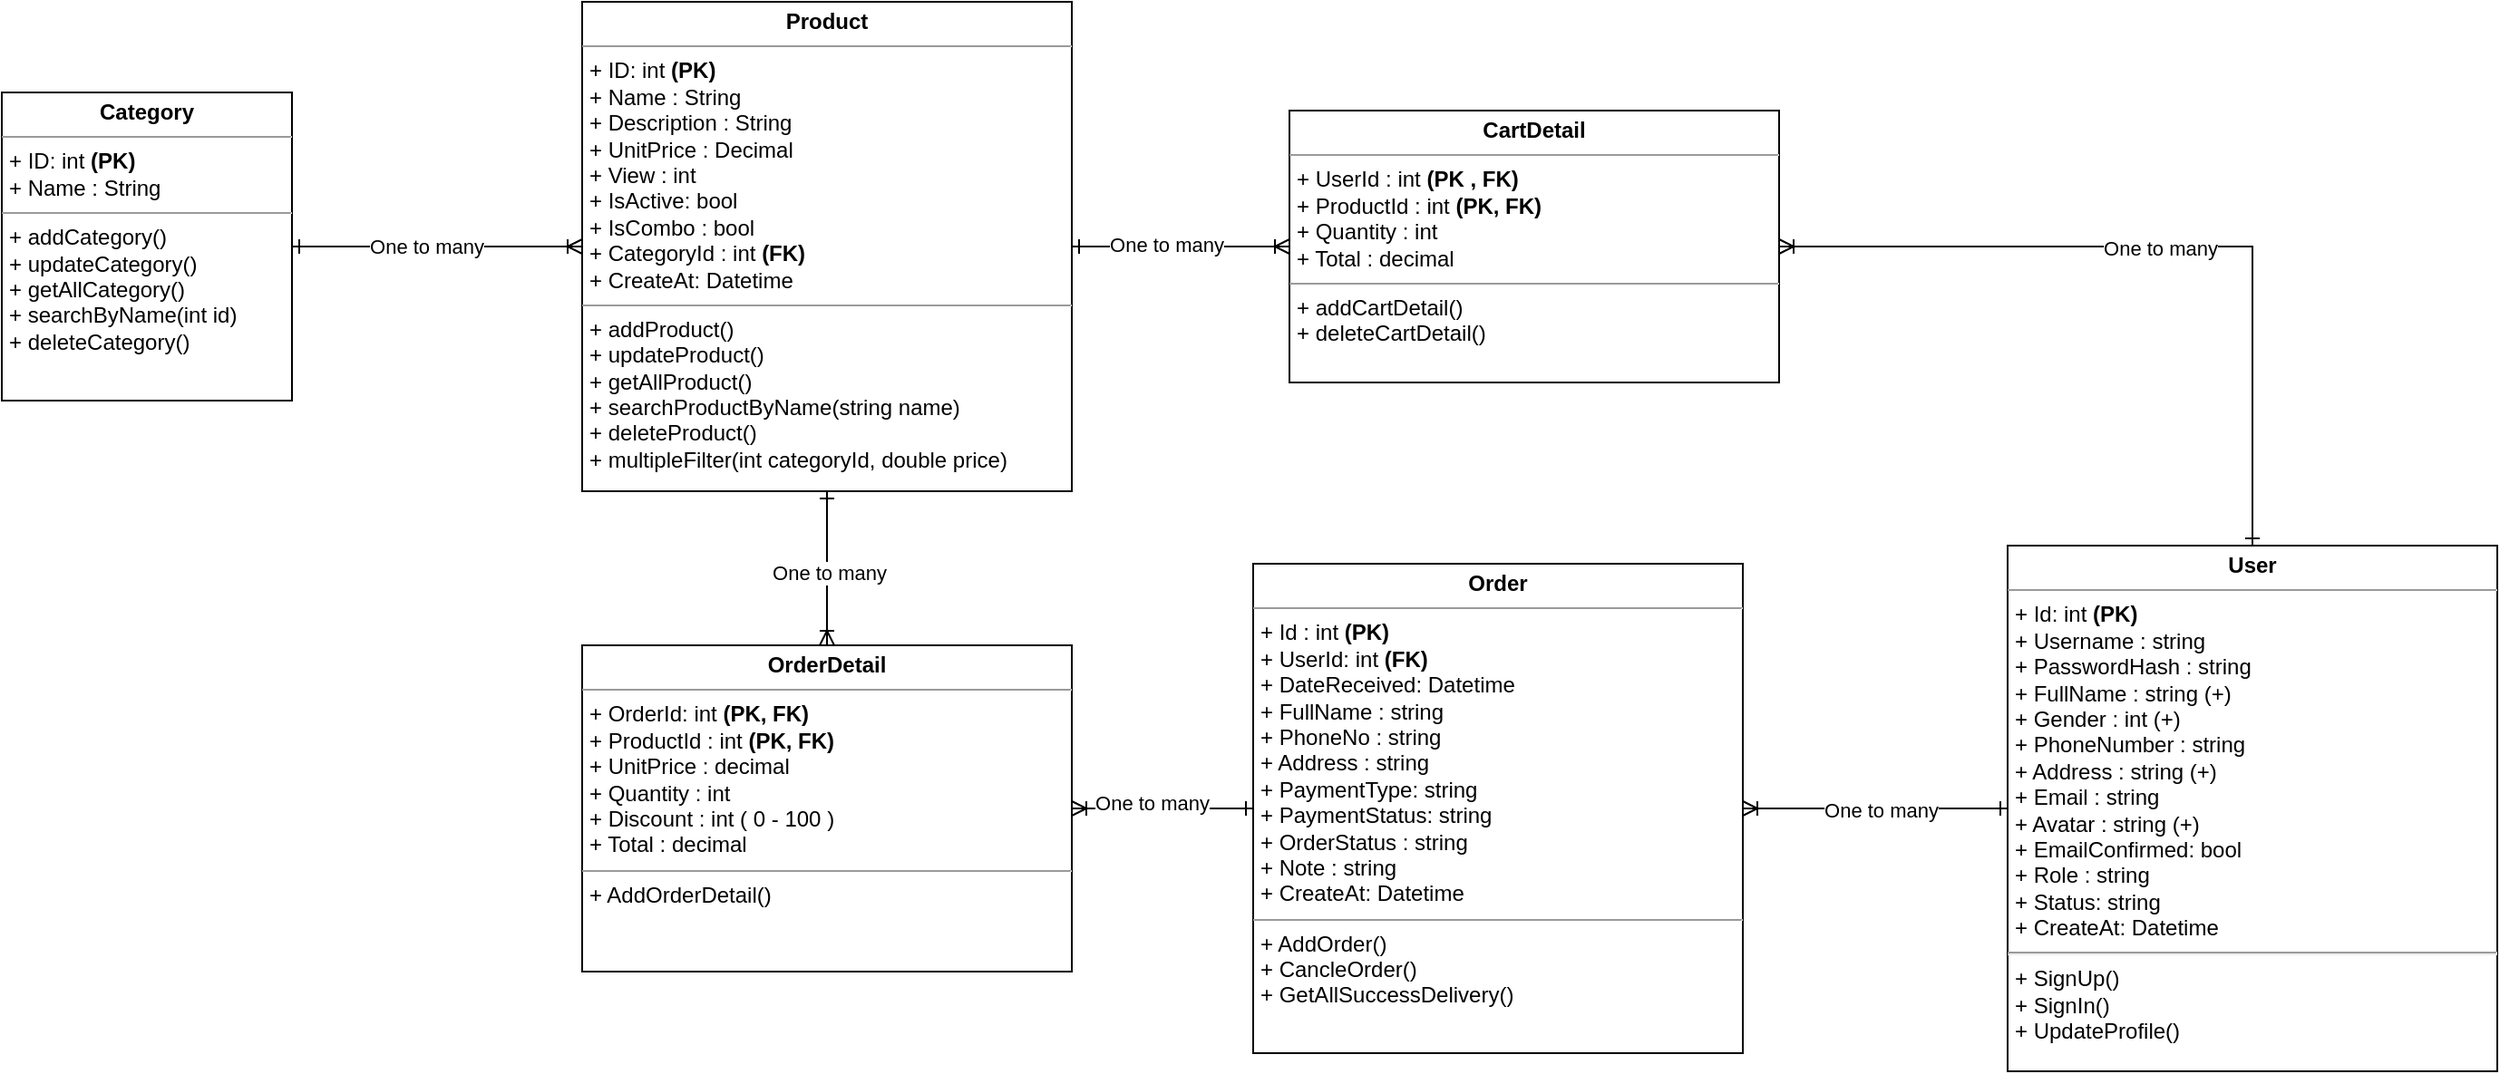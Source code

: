 <mxfile version="24.6.4" type="device">
  <diagram id="C5RBs43oDa-KdzZeNtuy" name="Page-1">
    <mxGraphModel dx="1120" dy="434" grid="1" gridSize="10" guides="1" tooltips="1" connect="1" arrows="1" fold="1" page="1" pageScale="1" pageWidth="827" pageHeight="1169" math="0" shadow="0">
      <root>
        <mxCell id="WIyWlLk6GJQsqaUBKTNV-0" />
        <mxCell id="WIyWlLk6GJQsqaUBKTNV-1" parent="WIyWlLk6GJQsqaUBKTNV-0" />
        <mxCell id="wK_CDSewF1HSAC1yvRm4-5" style="edgeStyle=orthogonalEdgeStyle;rounded=0;orthogonalLoop=1;jettySize=auto;html=1;exitX=1;exitY=0.5;exitDx=0;exitDy=0;entryX=0;entryY=0.5;entryDx=0;entryDy=0;startArrow=ERone;startFill=0;endArrow=ERoneToMany;endFill=0;" parent="WIyWlLk6GJQsqaUBKTNV-1" source="wK_CDSewF1HSAC1yvRm4-0" target="wK_CDSewF1HSAC1yvRm4-1" edge="1">
          <mxGeometry relative="1" as="geometry" />
        </mxCell>
        <mxCell id="wK_CDSewF1HSAC1yvRm4-8" value="One to many" style="edgeLabel;html=1;align=center;verticalAlign=middle;resizable=0;points=[];" parent="wK_CDSewF1HSAC1yvRm4-5" vertex="1" connectable="0">
          <mxGeometry x="-0.077" relative="1" as="geometry">
            <mxPoint as="offset" />
          </mxGeometry>
        </mxCell>
        <mxCell id="wK_CDSewF1HSAC1yvRm4-0" value="&lt;p style=&quot;margin:0px;margin-top:4px;text-align:center;&quot;&gt;&lt;b&gt;Category&lt;/b&gt;&lt;/p&gt;&lt;hr size=&quot;1&quot;&gt;&lt;p style=&quot;margin:0px;margin-left:4px;&quot;&gt;+ ID: int &lt;b&gt;(PK)&lt;/b&gt;&lt;/p&gt;&lt;p style=&quot;margin:0px;margin-left:4px;&quot;&gt;+ Name : String&lt;/p&gt;&lt;hr size=&quot;1&quot;&gt;&lt;p style=&quot;margin:0px;margin-left:4px;&quot;&gt;+ addCategory()&lt;/p&gt;&lt;p style=&quot;margin:0px;margin-left:4px;&quot;&gt;+ updateCategory()&lt;br&gt;+ getAllCategory()&lt;/p&gt;&lt;p style=&quot;margin:0px;margin-left:4px;&quot;&gt;+ searchByName(int id)&lt;/p&gt;&lt;p style=&quot;margin:0px;margin-left:4px;&quot;&gt;+ deleteCategory()&lt;/p&gt;" style="verticalAlign=top;align=left;overflow=fill;fontSize=12;fontFamily=Helvetica;html=1;whiteSpace=wrap;" parent="WIyWlLk6GJQsqaUBKTNV-1" vertex="1">
          <mxGeometry y="200" width="160" height="170" as="geometry" />
        </mxCell>
        <mxCell id="wK_CDSewF1HSAC1yvRm4-15" style="edgeStyle=orthogonalEdgeStyle;rounded=0;orthogonalLoop=1;jettySize=auto;html=1;exitX=1;exitY=0.5;exitDx=0;exitDy=0;startArrow=ERone;startFill=0;endArrow=ERoneToMany;endFill=0;" parent="WIyWlLk6GJQsqaUBKTNV-1" source="wK_CDSewF1HSAC1yvRm4-1" target="wK_CDSewF1HSAC1yvRm4-14" edge="1">
          <mxGeometry relative="1" as="geometry" />
        </mxCell>
        <mxCell id="wK_CDSewF1HSAC1yvRm4-16" value="One to many" style="edgeLabel;html=1;align=center;verticalAlign=middle;resizable=0;points=[];" parent="wK_CDSewF1HSAC1yvRm4-15" vertex="1" connectable="0">
          <mxGeometry x="-0.139" y="1" relative="1" as="geometry">
            <mxPoint as="offset" />
          </mxGeometry>
        </mxCell>
        <mxCell id="wK_CDSewF1HSAC1yvRm4-33" style="edgeStyle=orthogonalEdgeStyle;rounded=0;orthogonalLoop=1;jettySize=auto;html=1;exitX=0.5;exitY=1;exitDx=0;exitDy=0;entryX=0.5;entryY=0;entryDx=0;entryDy=0;endArrow=ERoneToMany;endFill=0;startArrow=ERone;startFill=0;" parent="WIyWlLk6GJQsqaUBKTNV-1" source="wK_CDSewF1HSAC1yvRm4-1" target="wK_CDSewF1HSAC1yvRm4-30" edge="1">
          <mxGeometry relative="1" as="geometry" />
        </mxCell>
        <mxCell id="wK_CDSewF1HSAC1yvRm4-34" value="One to many" style="edgeLabel;html=1;align=center;verticalAlign=middle;resizable=0;points=[];" parent="wK_CDSewF1HSAC1yvRm4-33" vertex="1" connectable="0">
          <mxGeometry x="0.037" y="1" relative="1" as="geometry">
            <mxPoint y="1" as="offset" />
          </mxGeometry>
        </mxCell>
        <mxCell id="wK_CDSewF1HSAC1yvRm4-1" value="&lt;p style=&quot;margin:0px;margin-top:4px;text-align:center;&quot;&gt;&lt;b&gt;Product&lt;/b&gt;&lt;/p&gt;&lt;hr size=&quot;1&quot;&gt;&lt;p style=&quot;margin:0px;margin-left:4px;&quot;&gt;+ ID: int &lt;b&gt;(PK)&lt;/b&gt;&lt;/p&gt;&lt;p style=&quot;margin:0px;margin-left:4px;&quot;&gt;+ Name : String&lt;/p&gt;&lt;p style=&quot;margin:0px;margin-left:4px;&quot;&gt;+ Description : String&lt;/p&gt;&lt;p style=&quot;margin:0px;margin-left:4px;&quot;&gt;+ UnitPrice : Decimal&lt;/p&gt;&lt;p style=&quot;margin:0px;margin-left:4px;&quot;&gt;+ View : int&lt;/p&gt;&lt;p style=&quot;margin:0px;margin-left:4px;&quot;&gt;&lt;span style=&quot;background-color: initial;&quot;&gt;+ IsActive: bool&lt;/span&gt;&lt;/p&gt;&lt;p style=&quot;margin:0px;margin-left:4px;&quot;&gt;+ IsCombo : bool&lt;/p&gt;&lt;p style=&quot;margin:0px;margin-left:4px;&quot;&gt;+ CategoryId : int &lt;b&gt;(FK)&lt;/b&gt;&lt;/p&gt;&lt;p style=&quot;margin:0px;margin-left:4px;&quot;&gt;+ CreateAt: Datetime&lt;/p&gt;&lt;hr size=&quot;1&quot;&gt;&lt;p style=&quot;margin:0px;margin-left:4px;&quot;&gt;+ addProduct()&lt;/p&gt;&lt;p style=&quot;margin:0px;margin-left:4px;&quot;&gt;+ updateProduct()&lt;br&gt;+ getAllProduct()&lt;/p&gt;&lt;p style=&quot;margin:0px;margin-left:4px;&quot;&gt;+ searchProductByName(string name)&lt;/p&gt;&lt;p style=&quot;margin:0px;margin-left:4px;&quot;&gt;+ deleteProduct()&lt;/p&gt;&lt;p style=&quot;margin:0px;margin-left:4px;&quot;&gt;+ multipleFilter(int categoryId, double price)&lt;/p&gt;" style="verticalAlign=top;align=left;overflow=fill;fontSize=12;fontFamily=Helvetica;html=1;whiteSpace=wrap;" parent="WIyWlLk6GJQsqaUBKTNV-1" vertex="1">
          <mxGeometry x="320" y="150" width="270" height="270" as="geometry" />
        </mxCell>
        <mxCell id="KyKCGhv6c763hWBLO8HM-0" style="edgeStyle=orthogonalEdgeStyle;rounded=0;orthogonalLoop=1;jettySize=auto;html=1;exitX=1;exitY=0.5;exitDx=0;exitDy=0;entryX=0.5;entryY=0;entryDx=0;entryDy=0;endArrow=ERone;endFill=0;startArrow=ERoneToMany;startFill=0;" parent="WIyWlLk6GJQsqaUBKTNV-1" source="wK_CDSewF1HSAC1yvRm4-14" target="wK_CDSewF1HSAC1yvRm4-24" edge="1">
          <mxGeometry relative="1" as="geometry" />
        </mxCell>
        <mxCell id="KyKCGhv6c763hWBLO8HM-1" value="One to many" style="edgeLabel;html=1;align=center;verticalAlign=middle;resizable=0;points=[];" parent="KyKCGhv6c763hWBLO8HM-0" vertex="1" connectable="0">
          <mxGeometry x="-0.013" y="-1" relative="1" as="geometry">
            <mxPoint as="offset" />
          </mxGeometry>
        </mxCell>
        <mxCell id="wK_CDSewF1HSAC1yvRm4-14" value="&lt;p style=&quot;margin:0px;margin-top:4px;text-align:center;&quot;&gt;&lt;b&gt;CartDetail&lt;/b&gt;&lt;/p&gt;&lt;hr size=&quot;1&quot;&gt;&lt;p style=&quot;margin:0px;margin-left:4px;&quot;&gt;+ UserId : int &lt;b&gt;(PK , FK)&lt;/b&gt;&lt;/p&gt;&lt;p style=&quot;margin:0px;margin-left:4px;&quot;&gt;+ ProductId : int &lt;b&gt;(PK, FK)&lt;/b&gt;&lt;/p&gt;&lt;p style=&quot;margin:0px;margin-left:4px;&quot;&gt;+ Quantity : int&amp;nbsp;&lt;/p&gt;&lt;p style=&quot;margin:0px;margin-left:4px;&quot;&gt;+ Total : decimal&lt;/p&gt;&lt;hr size=&quot;1&quot;&gt;&lt;p style=&quot;margin:0px;margin-left:4px;&quot;&gt;+ addCartDetail()&lt;/p&gt;&lt;p style=&quot;margin:0px;margin-left:4px;&quot;&gt;+ deleteCartDetail()&lt;br&gt;&lt;/p&gt;" style="verticalAlign=top;align=left;overflow=fill;fontSize=12;fontFamily=Helvetica;html=1;whiteSpace=wrap;" parent="WIyWlLk6GJQsqaUBKTNV-1" vertex="1">
          <mxGeometry x="710" y="210" width="270" height="150" as="geometry" />
        </mxCell>
        <mxCell id="wK_CDSewF1HSAC1yvRm4-28" style="edgeStyle=orthogonalEdgeStyle;rounded=0;orthogonalLoop=1;jettySize=auto;html=1;exitX=0;exitY=0.5;exitDx=0;exitDy=0;endArrow=ERoneToMany;endFill=0;startArrow=ERone;startFill=0;" parent="WIyWlLk6GJQsqaUBKTNV-1" source="wK_CDSewF1HSAC1yvRm4-24" target="wK_CDSewF1HSAC1yvRm4-27" edge="1">
          <mxGeometry relative="1" as="geometry" />
        </mxCell>
        <mxCell id="wK_CDSewF1HSAC1yvRm4-29" value="One to many" style="edgeLabel;html=1;align=center;verticalAlign=middle;resizable=0;points=[];" parent="wK_CDSewF1HSAC1yvRm4-28" vertex="1" connectable="0">
          <mxGeometry x="-0.037" y="1" relative="1" as="geometry">
            <mxPoint as="offset" />
          </mxGeometry>
        </mxCell>
        <mxCell id="wK_CDSewF1HSAC1yvRm4-24" value="&lt;p style=&quot;margin:0px;margin-top:4px;text-align:center;&quot;&gt;&lt;b data-sider-select-id=&quot;221c15c6-cf04-40c5-8f2b-58ab87e561d7&quot;&gt;User&lt;/b&gt;&lt;/p&gt;&lt;hr size=&quot;1&quot;&gt;&lt;p style=&quot;margin:0px;margin-left:4px;&quot;&gt;+ Id: int&lt;span style=&quot;background-color: initial;&quot;&gt;&amp;nbsp;&lt;/span&gt;&lt;b style=&quot;background-color: initial;&quot;&gt;(PK)&lt;/b&gt;&lt;/p&gt;&lt;p style=&quot;margin:0px;margin-left:4px;&quot;&gt;+ Username : string&amp;nbsp;&lt;/p&gt;&lt;p style=&quot;margin:0px;margin-left:4px;&quot;&gt;+ PasswordHash : string&lt;br&gt;&lt;/p&gt;&lt;p style=&quot;margin:0px;margin-left:4px;&quot;&gt;+ FullName : string (+)&lt;/p&gt;&lt;p style=&quot;margin:0px;margin-left:4px;&quot;&gt;+ Gender : int (+)&lt;/p&gt;&lt;p style=&quot;margin:0px;margin-left:4px;&quot;&gt;+ PhoneNumber : string&lt;/p&gt;&lt;p style=&quot;margin:0px;margin-left:4px;&quot;&gt;+ Address : string (+)&lt;/p&gt;&lt;p style=&quot;margin:0px;margin-left:4px;&quot;&gt;+ Email : string&lt;/p&gt;&lt;p style=&quot;margin:0px;margin-left:4px;&quot;&gt;+ Avatar : string (+)&lt;/p&gt;&lt;p data-sider-select-id=&quot;59d84ee4-75a7-4c9a-8947-1468d38b147c&quot; style=&quot;margin:0px;margin-left:4px;&quot;&gt;+ EmailConfirmed: bool&lt;/p&gt;&lt;p style=&quot;margin:0px;margin-left:4px;&quot;&gt;+ Role :&amp;nbsp;&lt;span style=&quot;background-color: initial;&quot;&gt;string&lt;/span&gt;&lt;/p&gt;&lt;p style=&quot;margin:0px;margin-left:4px;&quot;&gt;+ Status:&amp;nbsp;&lt;span style=&quot;background-color: initial;&quot;&gt;string&lt;/span&gt;&lt;/p&gt;&lt;p style=&quot;margin:0px;margin-left:4px;&quot;&gt;+ CreateAt: Datetime&lt;/p&gt;&lt;hr&gt;&lt;p style=&quot;margin:0px;margin-left:4px;&quot;&gt;+ SignUp()&lt;/p&gt;&lt;p style=&quot;margin:0px;margin-left:4px;&quot;&gt;+ SignIn()&lt;/p&gt;&lt;p style=&quot;margin:0px;margin-left:4px;&quot;&gt;+ UpdateProfile()&lt;/p&gt;" style="verticalAlign=top;align=left;overflow=fill;fontSize=12;fontFamily=Helvetica;html=1;whiteSpace=wrap;" parent="WIyWlLk6GJQsqaUBKTNV-1" vertex="1">
          <mxGeometry x="1106" y="450" width="270" height="290" as="geometry" />
        </mxCell>
        <mxCell id="wK_CDSewF1HSAC1yvRm4-31" style="edgeStyle=orthogonalEdgeStyle;rounded=0;orthogonalLoop=1;jettySize=auto;html=1;exitX=0;exitY=0.5;exitDx=0;exitDy=0;startArrow=ERone;startFill=0;endArrow=ERoneToMany;endFill=0;" parent="WIyWlLk6GJQsqaUBKTNV-1" source="wK_CDSewF1HSAC1yvRm4-27" target="wK_CDSewF1HSAC1yvRm4-30" edge="1">
          <mxGeometry relative="1" as="geometry" />
        </mxCell>
        <mxCell id="wK_CDSewF1HSAC1yvRm4-32" value="One to many" style="edgeLabel;html=1;align=center;verticalAlign=middle;resizable=0;points=[];" parent="wK_CDSewF1HSAC1yvRm4-31" vertex="1" connectable="0">
          <mxGeometry x="0.127" y="-4" relative="1" as="geometry">
            <mxPoint y="1" as="offset" />
          </mxGeometry>
        </mxCell>
        <mxCell id="wK_CDSewF1HSAC1yvRm4-27" value="&lt;p style=&quot;margin:0px;margin-top:4px;text-align:center;&quot;&gt;&lt;b data-sider-select-id=&quot;5a285473-adb4-4716-9cb0-db5e0cfde118&quot;&gt;Order&lt;/b&gt;&lt;/p&gt;&lt;hr size=&quot;1&quot;&gt;&lt;p style=&quot;margin:0px;margin-left:4px;&quot;&gt;+ Id : int &lt;b&gt;(PK)&lt;/b&gt;&lt;/p&gt;&lt;p style=&quot;margin:0px;margin-left:4px;&quot;&gt;+ UserId: int&amp;nbsp;&lt;b&gt;(FK)&lt;/b&gt;&lt;/p&gt;&lt;p style=&quot;margin:0px;margin-left:4px;&quot;&gt;+ DateReceived: Datetime&lt;/p&gt;&lt;p style=&quot;margin:0px;margin-left:4px;&quot;&gt;+ FullName : string&lt;/p&gt;&lt;p style=&quot;margin:0px;margin-left:4px;&quot;&gt;+ PhoneNo : string&lt;/p&gt;&lt;p style=&quot;margin:0px;margin-left:4px;&quot;&gt;+ Address : string&lt;/p&gt;&lt;p style=&quot;margin:0px;margin-left:4px;&quot;&gt;+ PaymentType: string&lt;/p&gt;&lt;p style=&quot;margin:0px;margin-left:4px;&quot;&gt;+ PaymentStatus: string&lt;/p&gt;&lt;p style=&quot;margin:0px;margin-left:4px;&quot;&gt;+ OrderStatus :&amp;nbsp;&lt;span style=&quot;background-color: initial;&quot;&gt;string&lt;/span&gt;&lt;/p&gt;&lt;p style=&quot;margin:0px;margin-left:4px;&quot;&gt;+ Note : string&lt;/p&gt;&lt;p style=&quot;margin:0px;margin-left:4px;&quot;&gt;+ CreateAt: Datetime&lt;/p&gt;&lt;hr size=&quot;1&quot;&gt;&lt;p style=&quot;margin:0px;margin-left:4px;&quot;&gt;+ AddOrder()&lt;/p&gt;&lt;p style=&quot;margin:0px;margin-left:4px;&quot;&gt;+ CancleOrder()&lt;/p&gt;&lt;p style=&quot;margin:0px;margin-left:4px;&quot;&gt;+ GetAllSuccessDelivery()&lt;/p&gt;" style="verticalAlign=top;align=left;overflow=fill;fontSize=12;fontFamily=Helvetica;html=1;whiteSpace=wrap;" parent="WIyWlLk6GJQsqaUBKTNV-1" vertex="1">
          <mxGeometry x="690" y="460" width="270" height="270" as="geometry" />
        </mxCell>
        <mxCell id="wK_CDSewF1HSAC1yvRm4-30" value="&lt;p style=&quot;margin:0px;margin-top:4px;text-align:center;&quot;&gt;&lt;b&gt;OrderDetail&lt;/b&gt;&lt;/p&gt;&lt;hr size=&quot;1&quot;&gt;&lt;p style=&quot;margin:0px;margin-left:4px;&quot;&gt;&lt;span style=&quot;background-color: initial;&quot;&gt;+ OrderId: int&amp;nbsp;&lt;/span&gt;&lt;b style=&quot;background-color: initial;&quot;&gt;(PK, FK)&lt;/b&gt;&lt;br&gt;&lt;/p&gt;&lt;p style=&quot;margin:0px;margin-left:4px;&quot;&gt;+ ProductId : int &lt;b&gt;(PK, FK)&lt;/b&gt;&lt;/p&gt;&lt;p style=&quot;margin:0px;margin-left:4px;&quot;&gt;+ UnitPrice : decimal&lt;/p&gt;&lt;p style=&quot;margin:0px;margin-left:4px;&quot;&gt;+ Quantity : int&lt;/p&gt;&lt;p style=&quot;margin:0px;margin-left:4px;&quot;&gt;+ Discount : int ( 0 - 100 )&lt;/p&gt;&lt;p style=&quot;margin:0px;margin-left:4px;&quot;&gt;+ Total : decimal&lt;/p&gt;&lt;hr size=&quot;1&quot;&gt;&lt;p style=&quot;margin:0px;margin-left:4px;&quot;&gt;+ AddOrderDetail()&lt;/p&gt;" style="verticalAlign=top;align=left;overflow=fill;fontSize=12;fontFamily=Helvetica;html=1;whiteSpace=wrap;" parent="WIyWlLk6GJQsqaUBKTNV-1" vertex="1">
          <mxGeometry x="320" y="505" width="270" height="180" as="geometry" />
        </mxCell>
      </root>
    </mxGraphModel>
  </diagram>
</mxfile>
